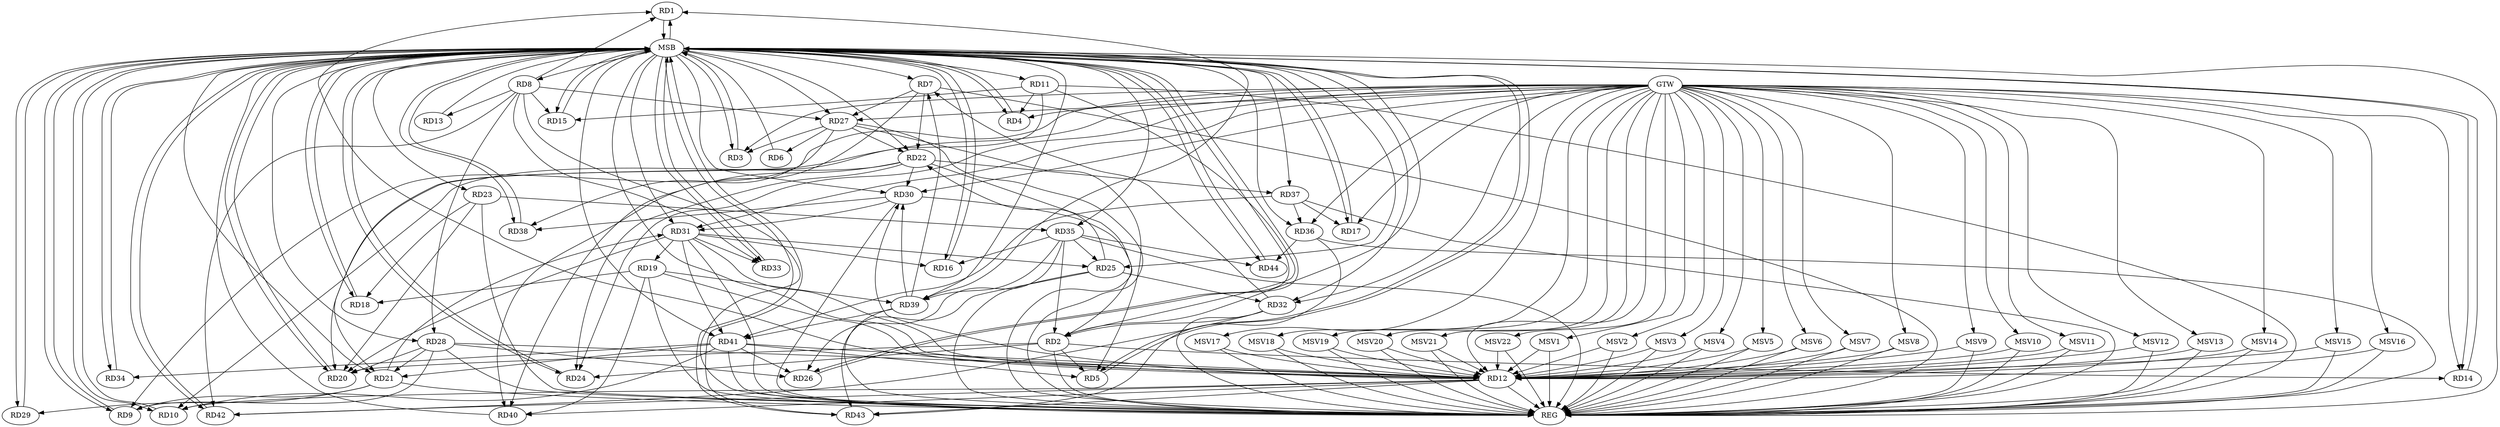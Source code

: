 strict digraph G {
  RD1 [ label="RD1" ];
  RD2 [ label="RD2" ];
  RD3 [ label="RD3" ];
  RD4 [ label="RD4" ];
  RD5 [ label="RD5" ];
  RD6 [ label="RD6" ];
  RD7 [ label="RD7" ];
  RD8 [ label="RD8" ];
  RD9 [ label="RD9" ];
  RD10 [ label="RD10" ];
  RD11 [ label="RD11" ];
  RD12 [ label="RD12" ];
  RD13 [ label="RD13" ];
  RD14 [ label="RD14" ];
  RD15 [ label="RD15" ];
  RD16 [ label="RD16" ];
  RD17 [ label="RD17" ];
  RD18 [ label="RD18" ];
  RD19 [ label="RD19" ];
  RD20 [ label="RD20" ];
  RD21 [ label="RD21" ];
  RD22 [ label="RD22" ];
  RD23 [ label="RD23" ];
  RD24 [ label="RD24" ];
  RD25 [ label="RD25" ];
  RD26 [ label="RD26" ];
  RD27 [ label="RD27" ];
  RD28 [ label="RD28" ];
  RD29 [ label="RD29" ];
  RD30 [ label="RD30" ];
  RD31 [ label="RD31" ];
  RD32 [ label="RD32" ];
  RD33 [ label="RD33" ];
  RD34 [ label="RD34" ];
  RD35 [ label="RD35" ];
  RD36 [ label="RD36" ];
  RD37 [ label="RD37" ];
  RD38 [ label="RD38" ];
  RD39 [ label="RD39" ];
  RD40 [ label="RD40" ];
  RD41 [ label="RD41" ];
  RD42 [ label="RD42" ];
  RD43 [ label="RD43" ];
  RD44 [ label="RD44" ];
  GTW [ label="GTW" ];
  REG [ label="REG" ];
  MSB [ label="MSB" ];
  MSV1 [ label="MSV1" ];
  MSV2 [ label="MSV2" ];
  MSV3 [ label="MSV3" ];
  MSV4 [ label="MSV4" ];
  MSV5 [ label="MSV5" ];
  MSV6 [ label="MSV6" ];
  MSV7 [ label="MSV7" ];
  MSV8 [ label="MSV8" ];
  MSV9 [ label="MSV9" ];
  MSV10 [ label="MSV10" ];
  MSV11 [ label="MSV11" ];
  MSV12 [ label="MSV12" ];
  MSV13 [ label="MSV13" ];
  MSV14 [ label="MSV14" ];
  MSV15 [ label="MSV15" ];
  MSV16 [ label="MSV16" ];
  MSV17 [ label="MSV17" ];
  MSV18 [ label="MSV18" ];
  MSV19 [ label="MSV19" ];
  MSV20 [ label="MSV20" ];
  MSV21 [ label="MSV21" ];
  MSV22 [ label="MSV22" ];
  RD8 -> RD1;
  RD12 -> RD1;
  RD39 -> RD1;
  RD2 -> RD5;
  RD11 -> RD2;
  RD2 -> RD14;
  RD2 -> RD20;
  RD2 -> RD24;
  RD30 -> RD2;
  RD32 -> RD2;
  RD35 -> RD2;
  RD27 -> RD3;
  RD11 -> RD4;
  RD27 -> RD5;
  RD41 -> RD5;
  RD27 -> RD6;
  RD7 -> RD22;
  RD7 -> RD27;
  RD32 -> RD7;
  RD39 -> RD7;
  RD7 -> RD40;
  RD8 -> RD13;
  RD8 -> RD15;
  RD8 -> RD27;
  RD8 -> RD28;
  RD8 -> RD33;
  RD8 -> RD42;
  RD21 -> RD9;
  RD28 -> RD9;
  RD12 -> RD10;
  RD22 -> RD10;
  RD41 -> RD10;
  RD11 -> RD15;
  RD11 -> RD20;
  RD19 -> RD12;
  RD28 -> RD12;
  RD12 -> RD30;
  RD31 -> RD12;
  RD12 -> RD40;
  RD41 -> RD12;
  RD12 -> RD42;
  RD12 -> RD43;
  RD31 -> RD16;
  RD35 -> RD16;
  RD37 -> RD17;
  RD19 -> RD18;
  RD23 -> RD18;
  RD31 -> RD19;
  RD19 -> RD39;
  RD19 -> RD40;
  RD23 -> RD20;
  RD28 -> RD20;
  RD31 -> RD20;
  RD28 -> RD21;
  RD21 -> RD29;
  RD21 -> RD31;
  RD41 -> RD21;
  RD22 -> RD24;
  RD25 -> RD22;
  RD27 -> RD22;
  RD22 -> RD30;
  RD22 -> RD37;
  RD22 -> RD40;
  RD23 -> RD35;
  RD31 -> RD25;
  RD25 -> RD32;
  RD35 -> RD25;
  RD25 -> RD43;
  RD28 -> RD26;
  RD35 -> RD26;
  RD41 -> RD26;
  RD27 -> RD38;
  RD30 -> RD31;
  RD30 -> RD38;
  RD39 -> RD30;
  RD31 -> RD33;
  RD31 -> RD41;
  RD32 -> RD42;
  RD41 -> RD34;
  RD35 -> RD39;
  RD35 -> RD44;
  RD37 -> RD36;
  RD36 -> RD43;
  RD36 -> RD44;
  RD37 -> RD41;
  RD39 -> RD41;
  GTW -> RD36;
  GTW -> RD4;
  GTW -> RD14;
  GTW -> RD21;
  GTW -> RD31;
  GTW -> RD9;
  GTW -> RD27;
  GTW -> RD12;
  GTW -> RD32;
  GTW -> RD17;
  GTW -> RD24;
  GTW -> RD3;
  GTW -> RD30;
  RD2 -> REG;
  RD7 -> REG;
  RD8 -> REG;
  RD11 -> REG;
  RD12 -> REG;
  RD19 -> REG;
  RD21 -> REG;
  RD22 -> REG;
  RD23 -> REG;
  RD25 -> REG;
  RD27 -> REG;
  RD28 -> REG;
  RD30 -> REG;
  RD31 -> REG;
  RD32 -> REG;
  RD35 -> REG;
  RD36 -> REG;
  RD37 -> REG;
  RD39 -> REG;
  RD41 -> REG;
  RD1 -> MSB;
  MSB -> RD2;
  MSB -> RD16;
  MSB -> RD18;
  MSB -> RD21;
  MSB -> RD28;
  MSB -> RD33;
  MSB -> RD41;
  MSB -> RD43;
  MSB -> REG;
  RD3 -> MSB;
  MSB -> RD10;
  MSB -> RD17;
  MSB -> RD30;
  RD4 -> MSB;
  MSB -> RD24;
  MSB -> RD42;
  RD5 -> MSB;
  MSB -> RD29;
  RD6 -> MSB;
  MSB -> RD5;
  RD9 -> MSB;
  MSB -> RD15;
  MSB -> RD20;
  RD10 -> MSB;
  MSB -> RD12;
  RD13 -> MSB;
  MSB -> RD25;
  MSB -> RD34;
  MSB -> RD37;
  MSB -> RD38;
  RD14 -> MSB;
  MSB -> RD4;
  MSB -> RD23;
  MSB -> RD35;
  RD15 -> MSB;
  MSB -> RD31;
  MSB -> RD39;
  RD16 -> MSB;
  RD17 -> MSB;
  MSB -> RD1;
  MSB -> RD9;
  MSB -> RD22;
  MSB -> RD32;
  RD18 -> MSB;
  RD20 -> MSB;
  MSB -> RD8;
  RD24 -> MSB;
  MSB -> RD14;
  MSB -> RD36;
  RD26 -> MSB;
  RD29 -> MSB;
  RD33 -> MSB;
  RD34 -> MSB;
  MSB -> RD3;
  RD38 -> MSB;
  RD40 -> MSB;
  MSB -> RD11;
  MSB -> RD44;
  RD42 -> MSB;
  MSB -> RD7;
  MSB -> RD26;
  RD43 -> MSB;
  MSB -> RD27;
  RD44 -> MSB;
  MSV1 -> RD12;
  GTW -> MSV1;
  MSV1 -> REG;
  MSV2 -> RD12;
  MSV3 -> RD12;
  MSV4 -> RD12;
  GTW -> MSV2;
  MSV2 -> REG;
  GTW -> MSV3;
  MSV3 -> REG;
  GTW -> MSV4;
  MSV4 -> REG;
  MSV5 -> RD12;
  GTW -> MSV5;
  MSV5 -> REG;
  MSV6 -> RD12;
  MSV7 -> RD12;
  GTW -> MSV6;
  MSV6 -> REG;
  GTW -> MSV7;
  MSV7 -> REG;
  MSV8 -> RD12;
  MSV9 -> RD12;
  MSV10 -> RD12;
  MSV11 -> RD12;
  GTW -> MSV8;
  MSV8 -> REG;
  GTW -> MSV9;
  MSV9 -> REG;
  GTW -> MSV10;
  MSV10 -> REG;
  GTW -> MSV11;
  MSV11 -> REG;
  MSV12 -> RD12;
  MSV13 -> RD12;
  GTW -> MSV12;
  MSV12 -> REG;
  GTW -> MSV13;
  MSV13 -> REG;
  MSV14 -> RD12;
  GTW -> MSV14;
  MSV14 -> REG;
  MSV15 -> RD12;
  MSV16 -> RD12;
  MSV17 -> RD12;
  MSV18 -> RD12;
  GTW -> MSV15;
  MSV15 -> REG;
  GTW -> MSV16;
  MSV16 -> REG;
  GTW -> MSV17;
  MSV17 -> REG;
  GTW -> MSV18;
  MSV18 -> REG;
  MSV19 -> RD12;
  MSV20 -> RD12;
  MSV21 -> RD12;
  MSV22 -> RD12;
  GTW -> MSV19;
  MSV19 -> REG;
  GTW -> MSV20;
  MSV20 -> REG;
  GTW -> MSV21;
  MSV21 -> REG;
  GTW -> MSV22;
  MSV22 -> REG;
}
